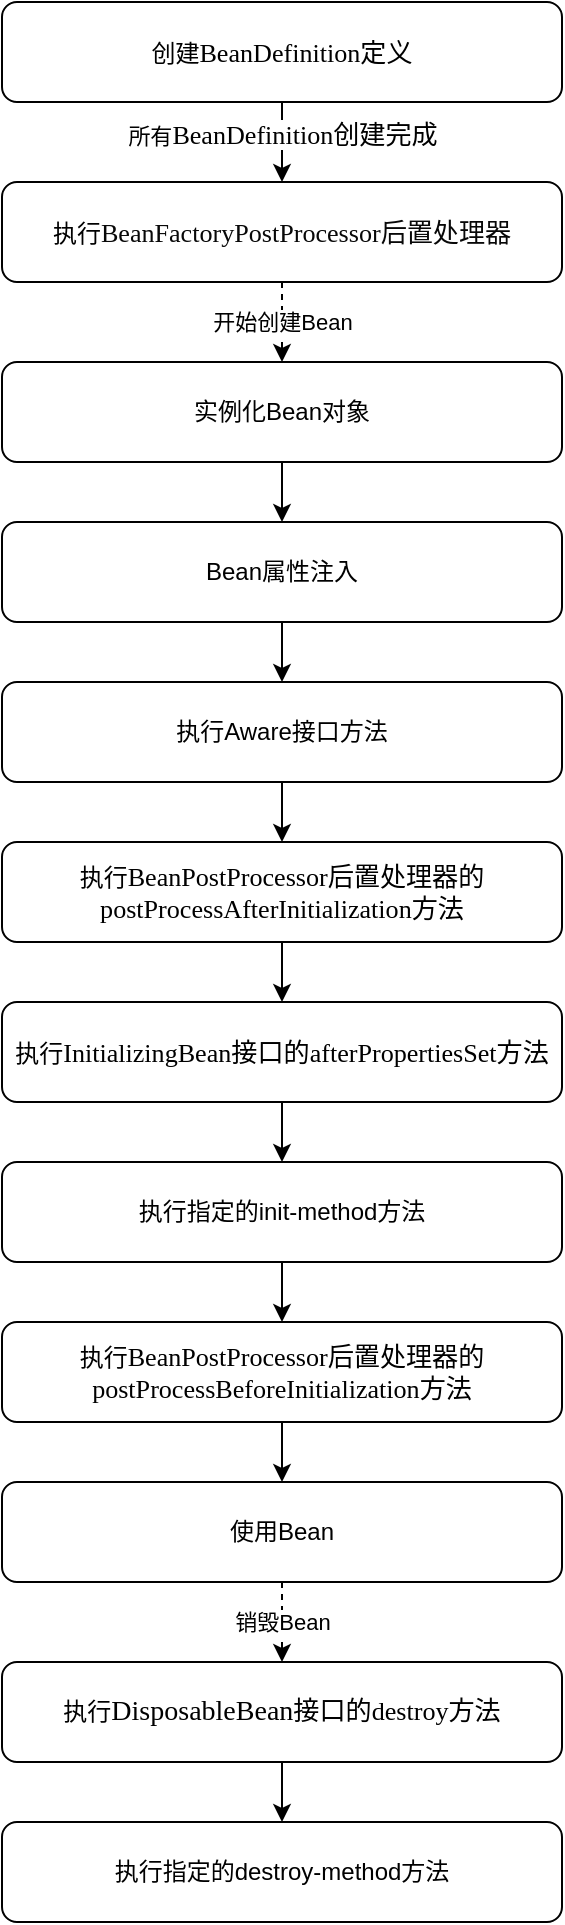 <mxfile version="14.5.1" type="device"><diagram id="um9f0TSRtyoCyNL8nGaq" name="第 1 页"><mxGraphModel dx="1086" dy="806" grid="1" gridSize="10" guides="1" tooltips="1" connect="1" arrows="1" fold="1" page="1" pageScale="1" pageWidth="1200" pageHeight="1600" math="0" shadow="0"><root><mxCell id="0"/><mxCell id="1" parent="0"/><mxCell id="6fqQ_DyfQkU9fbYHyVP5-3" value="所有&lt;span style=&quot;font-family: &amp;#34;jetbrains mono&amp;#34; ; font-size: 9.8pt&quot;&gt;BeanDefinition创建完成&lt;/span&gt;" style="edgeStyle=orthogonalEdgeStyle;rounded=0;orthogonalLoop=1;jettySize=auto;html=1;" edge="1" parent="1" source="6fqQ_DyfQkU9fbYHyVP5-1" target="6fqQ_DyfQkU9fbYHyVP5-2"><mxGeometry x="-0.2" relative="1" as="geometry"><mxPoint as="offset"/></mxGeometry></mxCell><mxCell id="6fqQ_DyfQkU9fbYHyVP5-1" value="创建&lt;span style=&quot;background-color: rgb(255 , 255 , 255) ; font-family: &amp;#34;jetbrains mono&amp;#34; ; font-size: 9.8pt&quot;&gt;BeanDefinition定义&lt;/span&gt;" style="rounded=1;whiteSpace=wrap;html=1;" vertex="1" parent="1"><mxGeometry x="110" y="100" width="280" height="50" as="geometry"/></mxCell><mxCell id="6fqQ_DyfQkU9fbYHyVP5-5" value="开始创建Bean" style="edgeStyle=orthogonalEdgeStyle;rounded=0;orthogonalLoop=1;jettySize=auto;html=1;dashed=1;" edge="1" parent="1" source="6fqQ_DyfQkU9fbYHyVP5-2" target="6fqQ_DyfQkU9fbYHyVP5-4"><mxGeometry relative="1" as="geometry"/></mxCell><mxCell id="6fqQ_DyfQkU9fbYHyVP5-2" value="执行&lt;span style=&quot;background-color: rgb(255 , 255 , 255) ; color: rgb(8 , 8 , 8) ; font-family: &amp;#34;jetbrains mono&amp;#34; ; font-size: 9.8pt&quot;&gt;BeanFactoryPostProcessor后置处理器&lt;/span&gt;" style="rounded=1;whiteSpace=wrap;html=1;" vertex="1" parent="1"><mxGeometry x="110" y="190" width="280" height="50" as="geometry"/></mxCell><mxCell id="6fqQ_DyfQkU9fbYHyVP5-7" value="" style="edgeStyle=orthogonalEdgeStyle;rounded=0;orthogonalLoop=1;jettySize=auto;html=1;" edge="1" parent="1" source="6fqQ_DyfQkU9fbYHyVP5-4" target="6fqQ_DyfQkU9fbYHyVP5-6"><mxGeometry relative="1" as="geometry"/></mxCell><mxCell id="6fqQ_DyfQkU9fbYHyVP5-4" value="实例化Bean对象" style="rounded=1;whiteSpace=wrap;html=1;" vertex="1" parent="1"><mxGeometry x="110" y="280" width="280" height="50" as="geometry"/></mxCell><mxCell id="6fqQ_DyfQkU9fbYHyVP5-9" value="" style="edgeStyle=orthogonalEdgeStyle;rounded=0;orthogonalLoop=1;jettySize=auto;html=1;" edge="1" parent="1" source="6fqQ_DyfQkU9fbYHyVP5-6" target="6fqQ_DyfQkU9fbYHyVP5-8"><mxGeometry relative="1" as="geometry"/></mxCell><mxCell id="6fqQ_DyfQkU9fbYHyVP5-6" value="Bean属性注入" style="rounded=1;whiteSpace=wrap;html=1;" vertex="1" parent="1"><mxGeometry x="110" y="360" width="280" height="50" as="geometry"/></mxCell><mxCell id="6fqQ_DyfQkU9fbYHyVP5-11" value="" style="edgeStyle=orthogonalEdgeStyle;rounded=0;orthogonalLoop=1;jettySize=auto;html=1;" edge="1" parent="1" source="6fqQ_DyfQkU9fbYHyVP5-8" target="6fqQ_DyfQkU9fbYHyVP5-10"><mxGeometry relative="1" as="geometry"/></mxCell><mxCell id="6fqQ_DyfQkU9fbYHyVP5-8" value="执行Aware接口方法" style="rounded=1;whiteSpace=wrap;html=1;" vertex="1" parent="1"><mxGeometry x="110" y="440" width="280" height="50" as="geometry"/></mxCell><mxCell id="6fqQ_DyfQkU9fbYHyVP5-15" style="edgeStyle=orthogonalEdgeStyle;rounded=0;orthogonalLoop=1;jettySize=auto;html=1;entryX=0.5;entryY=0;entryDx=0;entryDy=0;" edge="1" parent="1" source="6fqQ_DyfQkU9fbYHyVP5-10" target="6fqQ_DyfQkU9fbYHyVP5-12"><mxGeometry relative="1" as="geometry"/></mxCell><mxCell id="6fqQ_DyfQkU9fbYHyVP5-10" value="执行&lt;span style=&quot;background-color: rgb(255 , 255 , 255) ; font-family: &amp;#34;jetbrains mono&amp;#34; ; font-size: 9.8pt&quot;&gt;BeanPostProcessor后置处理器的&lt;/span&gt;&lt;font face=&quot;jetbrains mono&quot;&gt;&lt;span style=&quot;font-size: 13.067px&quot;&gt;postProcessAfterInitialization方法&lt;/span&gt;&lt;/font&gt;" style="rounded=1;whiteSpace=wrap;html=1;" vertex="1" parent="1"><mxGeometry x="110" y="520" width="280" height="50" as="geometry"/></mxCell><mxCell id="6fqQ_DyfQkU9fbYHyVP5-17" style="edgeStyle=orthogonalEdgeStyle;rounded=0;orthogonalLoop=1;jettySize=auto;html=1;entryX=0.5;entryY=0;entryDx=0;entryDy=0;" edge="1" parent="1" source="6fqQ_DyfQkU9fbYHyVP5-12" target="6fqQ_DyfQkU9fbYHyVP5-13"><mxGeometry relative="1" as="geometry"/></mxCell><mxCell id="6fqQ_DyfQkU9fbYHyVP5-12" value="执行&lt;span style=&quot;background-color: rgb(255 , 255 , 255) ; font-family: &amp;#34;jetbrains mono&amp;#34; ; font-size: 9.8pt&quot;&gt;InitializingBean接口&lt;/span&gt;&lt;span style=&quot;background-color: rgb(255 , 255 , 255) ; font-family: &amp;#34;jetbrains mono&amp;#34; ; font-size: 9.8pt&quot;&gt;的&lt;/span&gt;&lt;font face=&quot;jetbrains mono&quot;&gt;&lt;span style=&quot;font-size: 13.067px&quot;&gt;afterPropertiesSet方法&lt;/span&gt;&lt;/font&gt;" style="rounded=1;whiteSpace=wrap;html=1;" vertex="1" parent="1"><mxGeometry x="110" y="600" width="280" height="50" as="geometry"/></mxCell><mxCell id="6fqQ_DyfQkU9fbYHyVP5-18" style="edgeStyle=orthogonalEdgeStyle;rounded=0;orthogonalLoop=1;jettySize=auto;html=1;" edge="1" parent="1" source="6fqQ_DyfQkU9fbYHyVP5-13" target="6fqQ_DyfQkU9fbYHyVP5-16"><mxGeometry relative="1" as="geometry"/></mxCell><mxCell id="6fqQ_DyfQkU9fbYHyVP5-13" value="执行指定的init-method方法" style="rounded=1;whiteSpace=wrap;html=1;" vertex="1" parent="1"><mxGeometry x="110" y="680" width="280" height="50" as="geometry"/></mxCell><mxCell id="6fqQ_DyfQkU9fbYHyVP5-21" style="edgeStyle=orthogonalEdgeStyle;rounded=0;orthogonalLoop=1;jettySize=auto;html=1;entryX=0.5;entryY=0;entryDx=0;entryDy=0;" edge="1" parent="1" source="6fqQ_DyfQkU9fbYHyVP5-16" target="6fqQ_DyfQkU9fbYHyVP5-19"><mxGeometry relative="1" as="geometry"/></mxCell><mxCell id="6fqQ_DyfQkU9fbYHyVP5-16" value="执行&lt;span style=&quot;background-color: rgb(255 , 255 , 255) ; font-family: &amp;#34;jetbrains mono&amp;#34; ; font-size: 9.8pt&quot;&gt;BeanPostProcessor后置处理器的&lt;/span&gt;&lt;font face=&quot;jetbrains mono&quot;&gt;&lt;span style=&quot;font-size: 13.067px&quot;&gt;postProcessBeforeInitialization方法&lt;/span&gt;&lt;/font&gt;" style="rounded=1;whiteSpace=wrap;html=1;" vertex="1" parent="1"><mxGeometry x="110" y="760" width="280" height="50" as="geometry"/></mxCell><mxCell id="6fqQ_DyfQkU9fbYHyVP5-22" value="销毁Bean" style="edgeStyle=orthogonalEdgeStyle;rounded=0;orthogonalLoop=1;jettySize=auto;html=1;entryX=0.5;entryY=0;entryDx=0;entryDy=0;dashed=1;" edge="1" parent="1" source="6fqQ_DyfQkU9fbYHyVP5-19" target="6fqQ_DyfQkU9fbYHyVP5-20"><mxGeometry relative="1" as="geometry"><mxPoint as="offset"/></mxGeometry></mxCell><mxCell id="6fqQ_DyfQkU9fbYHyVP5-19" value="使用Bean" style="rounded=1;whiteSpace=wrap;html=1;" vertex="1" parent="1"><mxGeometry x="110" y="840" width="280" height="50" as="geometry"/></mxCell><mxCell id="6fqQ_DyfQkU9fbYHyVP5-24" style="edgeStyle=orthogonalEdgeStyle;rounded=0;orthogonalLoop=1;jettySize=auto;html=1;" edge="1" parent="1" source="6fqQ_DyfQkU9fbYHyVP5-20" target="6fqQ_DyfQkU9fbYHyVP5-23"><mxGeometry relative="1" as="geometry"/></mxCell><mxCell id="6fqQ_DyfQkU9fbYHyVP5-20" value="执行&lt;span style=&quot;background-color: rgb(255 , 255 , 255) ; font-family: &amp;#34;jetbrains mono&amp;#34; ; font-size: 10.5pt&quot;&gt;DisposableBean&lt;/span&gt;&lt;span style=&quot;background-color: rgb(255 , 255 , 255) ; font-family: &amp;#34;jetbrains mono&amp;#34; ; font-size: 9.8pt&quot;&gt;接口&lt;/span&gt;&lt;span style=&quot;background-color: rgb(255 , 255 , 255) ; font-family: &amp;#34;jetbrains mono&amp;#34; ; font-size: 9.8pt&quot;&gt;的&lt;/span&gt;&lt;font face=&quot;jetbrains mono&quot;&gt;&lt;span style=&quot;font-size: 13.067px&quot;&gt;destroy方法&lt;/span&gt;&lt;/font&gt;" style="rounded=1;whiteSpace=wrap;html=1;" vertex="1" parent="1"><mxGeometry x="110" y="930" width="280" height="50" as="geometry"/></mxCell><mxCell id="6fqQ_DyfQkU9fbYHyVP5-23" value="执行指定的destroy-method方法" style="rounded=1;whiteSpace=wrap;html=1;" vertex="1" parent="1"><mxGeometry x="110" y="1010" width="280" height="50" as="geometry"/></mxCell></root></mxGraphModel></diagram></mxfile>